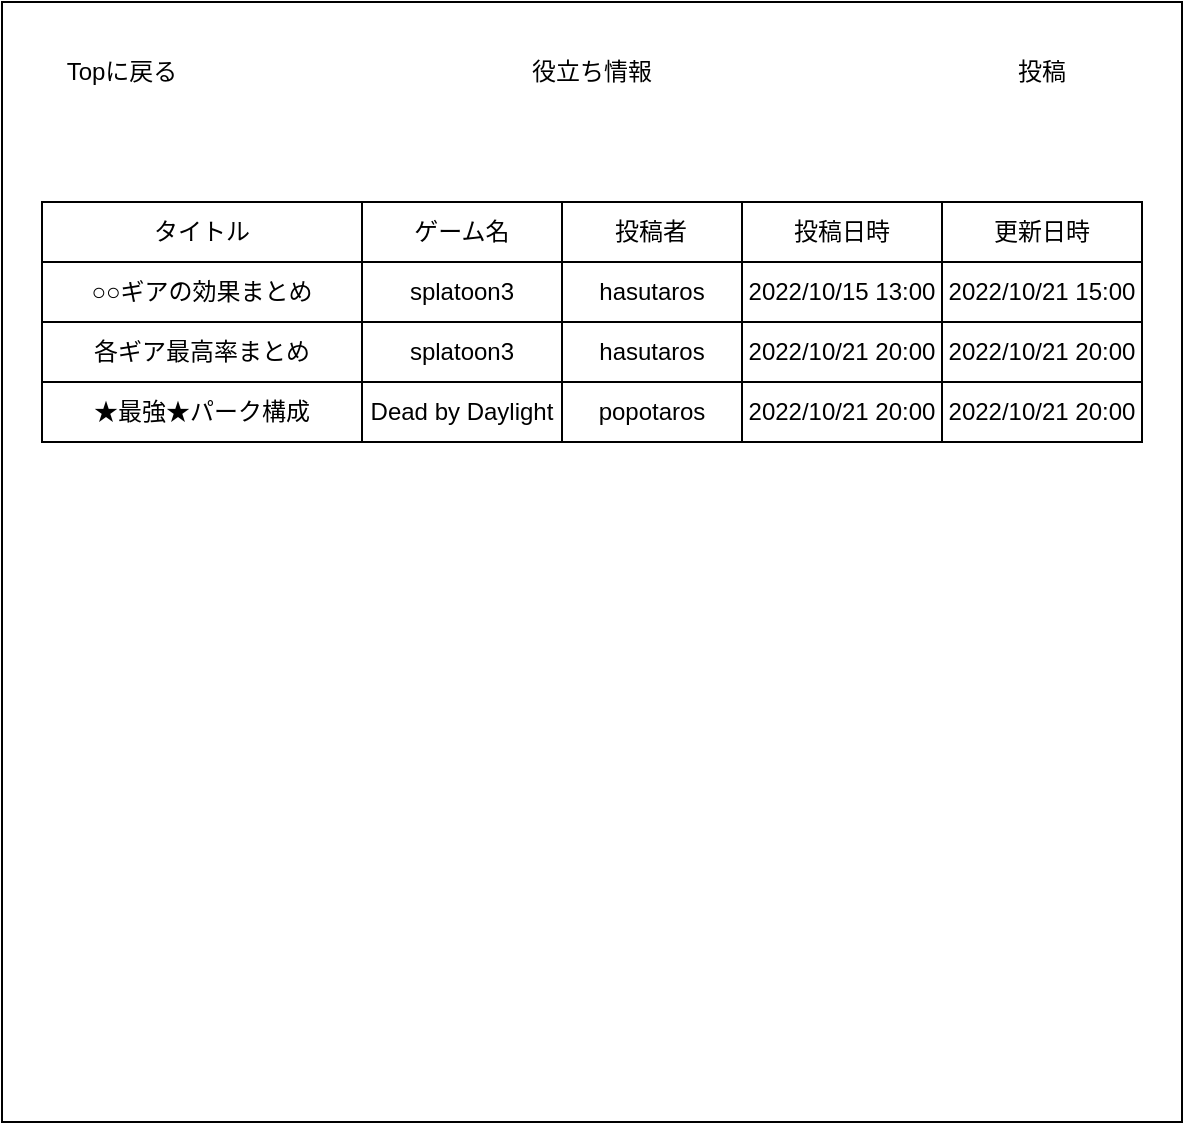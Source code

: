 <mxfile>
    <diagram id="6Njo-a6KqQAlifme5rGv" name="役立ち情報一覧">
        <mxGraphModel grid="1" gridSize="10" guides="1" tooltips="1" connect="1" arrows="1" page="1" fold="1" pageScale="1" pageWidth="827" pageHeight="1169" math="0" shadow="0">
            <root>
                <mxCell id="0"/>
                <mxCell id="1" parent="0"/>
                <mxCell id="3" value="" style="rounded=0;whiteSpace=wrap;html=1;" parent="1" vertex="1">
                    <mxGeometry x="80" y="40" width="590" height="560" as="geometry"/>
                </mxCell>
                <mxCell id="4" value="Topに戻る" style="text;html=1;strokeColor=none;fillColor=none;align=center;verticalAlign=middle;whiteSpace=wrap;rounded=0;" parent="1" vertex="1">
                    <mxGeometry x="100" y="60" width="80" height="30" as="geometry"/>
                </mxCell>
                <mxCell id="5" value="役立ち情報" style="text;html=1;strokeColor=none;fillColor=none;align=center;verticalAlign=middle;whiteSpace=wrap;rounded=0;" parent="1" vertex="1">
                    <mxGeometry x="300" y="60" width="150" height="30" as="geometry"/>
                </mxCell>
                <mxCell id="6" value="タイトル" style="rounded=0;whiteSpace=wrap;html=1;" parent="1" vertex="1">
                    <mxGeometry x="100" y="140" width="160" height="30" as="geometry"/>
                </mxCell>
                <mxCell id="8" value="投稿者" style="rounded=0;whiteSpace=wrap;html=1;" vertex="1" parent="1">
                    <mxGeometry x="359" y="140" width="91" height="30" as="geometry"/>
                </mxCell>
                <mxCell id="9" value="投稿日時" style="rounded=0;whiteSpace=wrap;html=1;" vertex="1" parent="1">
                    <mxGeometry x="450" y="140" width="100" height="30" as="geometry"/>
                </mxCell>
                <mxCell id="10" value="ゲーム名" style="rounded=0;whiteSpace=wrap;html=1;" vertex="1" parent="1">
                    <mxGeometry x="260" y="140" width="100" height="30" as="geometry"/>
                </mxCell>
                <mxCell id="11" value="投稿" style="text;html=1;strokeColor=none;fillColor=none;align=center;verticalAlign=middle;whiteSpace=wrap;rounded=0;" vertex="1" parent="1">
                    <mxGeometry x="560" y="60" width="80" height="30" as="geometry"/>
                </mxCell>
                <mxCell id="12" value="○○ギアの効果まとめ" style="rounded=0;whiteSpace=wrap;html=1;" vertex="1" parent="1">
                    <mxGeometry x="100" y="170" width="160" height="30" as="geometry"/>
                </mxCell>
                <mxCell id="14" value="hasutaros" style="rounded=0;whiteSpace=wrap;html=1;" vertex="1" parent="1">
                    <mxGeometry x="360" y="170" width="90" height="30" as="geometry"/>
                </mxCell>
                <mxCell id="15" value="2022/10/15 13:00" style="rounded=0;whiteSpace=wrap;html=1;" vertex="1" parent="1">
                    <mxGeometry x="450" y="170" width="100" height="30" as="geometry"/>
                </mxCell>
                <mxCell id="16" value="splatoon3" style="rounded=0;whiteSpace=wrap;html=1;" vertex="1" parent="1">
                    <mxGeometry x="260" y="170" width="100" height="30" as="geometry"/>
                </mxCell>
                <mxCell id="17" value="更新日時" style="rounded=0;whiteSpace=wrap;html=1;" vertex="1" parent="1">
                    <mxGeometry x="550" y="140" width="100" height="30" as="geometry"/>
                </mxCell>
                <mxCell id="18" value="2022/10/21 15:00" style="rounded=0;whiteSpace=wrap;html=1;" vertex="1" parent="1">
                    <mxGeometry x="550" y="170" width="100" height="30" as="geometry"/>
                </mxCell>
                <mxCell id="19" value="各ギア最高率まとめ" style="rounded=0;whiteSpace=wrap;html=1;" vertex="1" parent="1">
                    <mxGeometry x="100" y="200" width="160" height="30" as="geometry"/>
                </mxCell>
                <mxCell id="20" value="hasutaros" style="rounded=0;whiteSpace=wrap;html=1;" vertex="1" parent="1">
                    <mxGeometry x="360" y="200" width="90" height="30" as="geometry"/>
                </mxCell>
                <mxCell id="21" value="2022/10/21 20:00" style="rounded=0;whiteSpace=wrap;html=1;" vertex="1" parent="1">
                    <mxGeometry x="450" y="200" width="100" height="30" as="geometry"/>
                </mxCell>
                <mxCell id="22" value="splatoon3" style="rounded=0;whiteSpace=wrap;html=1;" vertex="1" parent="1">
                    <mxGeometry x="260" y="200" width="100" height="30" as="geometry"/>
                </mxCell>
                <mxCell id="23" value="2022/10/21 20:00" style="rounded=0;whiteSpace=wrap;html=1;" vertex="1" parent="1">
                    <mxGeometry x="550" y="200" width="100" height="30" as="geometry"/>
                </mxCell>
                <mxCell id="24" value="★最強★パーク構成" style="rounded=0;whiteSpace=wrap;html=1;" vertex="1" parent="1">
                    <mxGeometry x="100" y="230" width="160" height="30" as="geometry"/>
                </mxCell>
                <mxCell id="25" value="popotaros" style="rounded=0;whiteSpace=wrap;html=1;" vertex="1" parent="1">
                    <mxGeometry x="360" y="230" width="90" height="30" as="geometry"/>
                </mxCell>
                <mxCell id="26" value="2022/10/21 20:00" style="rounded=0;whiteSpace=wrap;html=1;" vertex="1" parent="1">
                    <mxGeometry x="450" y="230" width="100" height="30" as="geometry"/>
                </mxCell>
                <mxCell id="27" value="Dead by Daylight" style="rounded=0;whiteSpace=wrap;html=1;" vertex="1" parent="1">
                    <mxGeometry x="260" y="230" width="100" height="30" as="geometry"/>
                </mxCell>
                <mxCell id="28" value="2022/10/21 20:00" style="rounded=0;whiteSpace=wrap;html=1;" vertex="1" parent="1">
                    <mxGeometry x="550" y="230" width="100" height="30" as="geometry"/>
                </mxCell>
            </root>
        </mxGraphModel>
    </diagram>
    <diagram name="役立ち情報投稿" id="-R3G5anZ_CrvRG1I7BAj">
        <mxGraphModel dx="632" dy="412" grid="1" gridSize="10" guides="1" tooltips="1" connect="1" arrows="1" fold="1" page="1" pageScale="1" pageWidth="827" pageHeight="1169" math="0" shadow="0">
            <root>
                <mxCell id="lihsfqMF-rrV9TS9kK8D-0"/>
                <mxCell id="lihsfqMF-rrV9TS9kK8D-1" parent="lihsfqMF-rrV9TS9kK8D-0"/>
                <mxCell id="lihsfqMF-rrV9TS9kK8D-2" value="" style="rounded=0;whiteSpace=wrap;html=1;" vertex="1" parent="lihsfqMF-rrV9TS9kK8D-1">
                    <mxGeometry x="80" y="40" width="590" height="560" as="geometry"/>
                </mxCell>
                <mxCell id="lihsfqMF-rrV9TS9kK8D-3" value="Topに戻る" style="text;html=1;strokeColor=none;fillColor=none;align=center;verticalAlign=middle;whiteSpace=wrap;rounded=0;" vertex="1" parent="lihsfqMF-rrV9TS9kK8D-1">
                    <mxGeometry x="100" y="60" width="80" height="30" as="geometry"/>
                </mxCell>
                <mxCell id="lihsfqMF-rrV9TS9kK8D-4" value="役立ち情報投稿" style="text;html=1;strokeColor=none;fillColor=none;align=center;verticalAlign=middle;whiteSpace=wrap;rounded=0;" vertex="1" parent="lihsfqMF-rrV9TS9kK8D-1">
                    <mxGeometry x="300" y="60" width="150" height="30" as="geometry"/>
                </mxCell>
                <mxCell id="lihsfqMF-rrV9TS9kK8D-27" value="ゲーム選択" style="text;html=1;strokeColor=none;fillColor=none;align=center;verticalAlign=middle;whiteSpace=wrap;rounded=0;" vertex="1" parent="lihsfqMF-rrV9TS9kK8D-1">
                    <mxGeometry x="190" y="120" width="100" height="30" as="geometry"/>
                </mxCell>
                <mxCell id="lihsfqMF-rrV9TS9kK8D-29" value="dropdown" style="rounded=0;whiteSpace=wrap;html=1;" vertex="1" parent="lihsfqMF-rrV9TS9kK8D-1">
                    <mxGeometry x="300" y="120" width="240" height="30" as="geometry"/>
                </mxCell>
                <mxCell id="lihsfqMF-rrV9TS9kK8D-30" value="タイトル" style="text;html=1;strokeColor=none;fillColor=none;align=center;verticalAlign=middle;whiteSpace=wrap;rounded=0;" vertex="1" parent="lihsfqMF-rrV9TS9kK8D-1">
                    <mxGeometry x="190" y="160" width="100" height="30" as="geometry"/>
                </mxCell>
                <mxCell id="lihsfqMF-rrV9TS9kK8D-31" value="text" style="rounded=0;whiteSpace=wrap;html=1;" vertex="1" parent="lihsfqMF-rrV9TS9kK8D-1">
                    <mxGeometry x="300" y="160" width="240" height="30" as="geometry"/>
                </mxCell>
                <mxCell id="lihsfqMF-rrV9TS9kK8D-32" value="内容" style="text;html=1;strokeColor=none;fillColor=none;align=center;verticalAlign=middle;whiteSpace=wrap;rounded=0;" vertex="1" parent="lihsfqMF-rrV9TS9kK8D-1">
                    <mxGeometry x="190" y="200" width="100" height="30" as="geometry"/>
                </mxCell>
                <mxCell id="lihsfqMF-rrV9TS9kK8D-33" value="text box&lt;br&gt;markdown許容" style="rounded=0;whiteSpace=wrap;html=1;" vertex="1" parent="lihsfqMF-rrV9TS9kK8D-1">
                    <mxGeometry x="300" y="210" width="240" height="200" as="geometry"/>
                </mxCell>
            </root>
        </mxGraphModel>
    </diagram>
</mxfile>